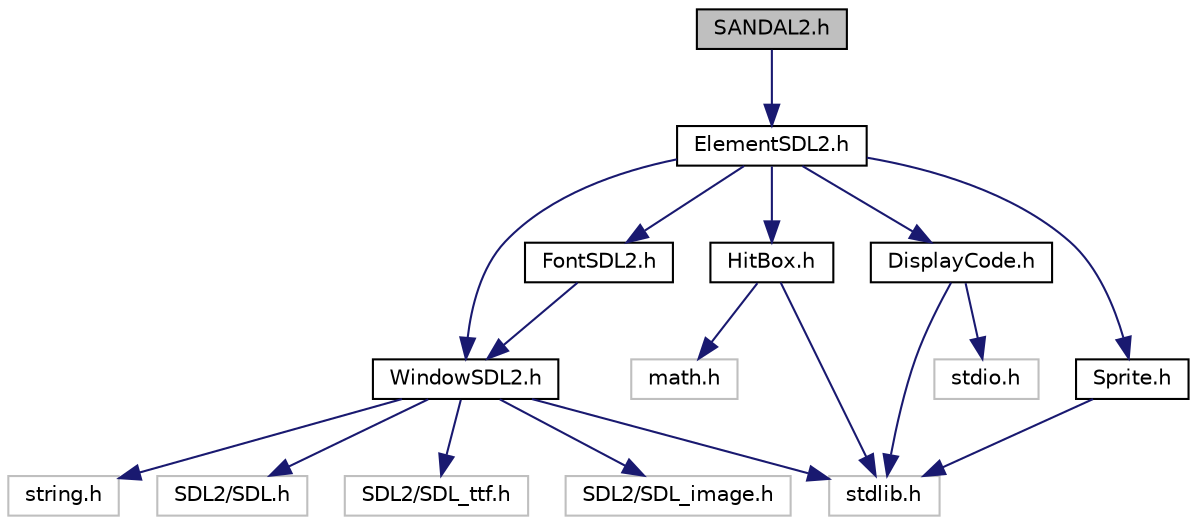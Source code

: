 digraph "SANDAL2.h"
{
  edge [fontname="Helvetica",fontsize="10",labelfontname="Helvetica",labelfontsize="10"];
  node [fontname="Helvetica",fontsize="10",shape=record];
  Node1 [label="SANDAL2.h",height=0.2,width=0.4,color="black", fillcolor="grey75", style="filled", fontcolor="black"];
  Node1 -> Node2 [color="midnightblue",fontsize="10",style="solid"];
  Node2 [label="ElementSDL2.h",height=0.2,width=0.4,color="black", fillcolor="white", style="filled",URL="$ElementSDL2_8h.html",tooltip="Contains all structures related to Elements. "];
  Node2 -> Node3 [color="midnightblue",fontsize="10",style="solid"];
  Node3 [label="HitBox.h",height=0.2,width=0.4,color="black", fillcolor="white", style="filled",URL="$HitBox_8h.html",tooltip="Generic hitboxes either polygonial, elliptic or a mixe of both. "];
  Node3 -> Node4 [color="midnightblue",fontsize="10",style="solid"];
  Node4 [label="math.h",height=0.2,width=0.4,color="grey75", fillcolor="white", style="filled"];
  Node3 -> Node5 [color="midnightblue",fontsize="10",style="solid"];
  Node5 [label="stdlib.h",height=0.2,width=0.4,color="grey75", fillcolor="white", style="filled"];
  Node2 -> Node6 [color="midnightblue",fontsize="10",style="solid"];
  Node6 [label="FontSDL2.h",height=0.2,width=0.4,color="black", fillcolor="white", style="filled",URL="$FontSDL2_8h.html",tooltip="Information about TTF objects. "];
  Node6 -> Node7 [color="midnightblue",fontsize="10",style="solid"];
  Node7 [label="WindowSDL2.h",height=0.2,width=0.4,color="black", fillcolor="white", style="filled",URL="$WindowSDL2_8h.html",tooltip="Contains all structures related to windows but only those unrelated to Elements. "];
  Node7 -> Node8 [color="midnightblue",fontsize="10",style="solid"];
  Node8 [label="string.h",height=0.2,width=0.4,color="grey75", fillcolor="white", style="filled"];
  Node7 -> Node5 [color="midnightblue",fontsize="10",style="solid"];
  Node7 -> Node9 [color="midnightblue",fontsize="10",style="solid"];
  Node9 [label="SDL2/SDL.h",height=0.2,width=0.4,color="grey75", fillcolor="white", style="filled"];
  Node7 -> Node10 [color="midnightblue",fontsize="10",style="solid"];
  Node10 [label="SDL2/SDL_ttf.h",height=0.2,width=0.4,color="grey75", fillcolor="white", style="filled"];
  Node7 -> Node11 [color="midnightblue",fontsize="10",style="solid"];
  Node11 [label="SDL2/SDL_image.h",height=0.2,width=0.4,color="grey75", fillcolor="white", style="filled"];
  Node2 -> Node7 [color="midnightblue",fontsize="10",style="solid"];
  Node2 -> Node12 [color="midnightblue",fontsize="10",style="solid"];
  Node12 [label="DisplayCode.h",height=0.2,width=0.4,color="black", fillcolor="white", style="filled",URL="$DisplayCode_8h.html",tooltip="Contains display code and list of display codes. "];
  Node12 -> Node13 [color="midnightblue",fontsize="10",style="solid"];
  Node13 [label="stdio.h",height=0.2,width=0.4,color="grey75", fillcolor="white", style="filled"];
  Node12 -> Node5 [color="midnightblue",fontsize="10",style="solid"];
  Node2 -> Node14 [color="midnightblue",fontsize="10",style="solid"];
  Node14 [label="Sprite.h",height=0.2,width=0.4,color="black", fillcolor="white", style="filled",URL="$Sprite_8h.html",tooltip="Sprite manager for SANDAL2. "];
  Node14 -> Node5 [color="midnightblue",fontsize="10",style="solid"];
}
